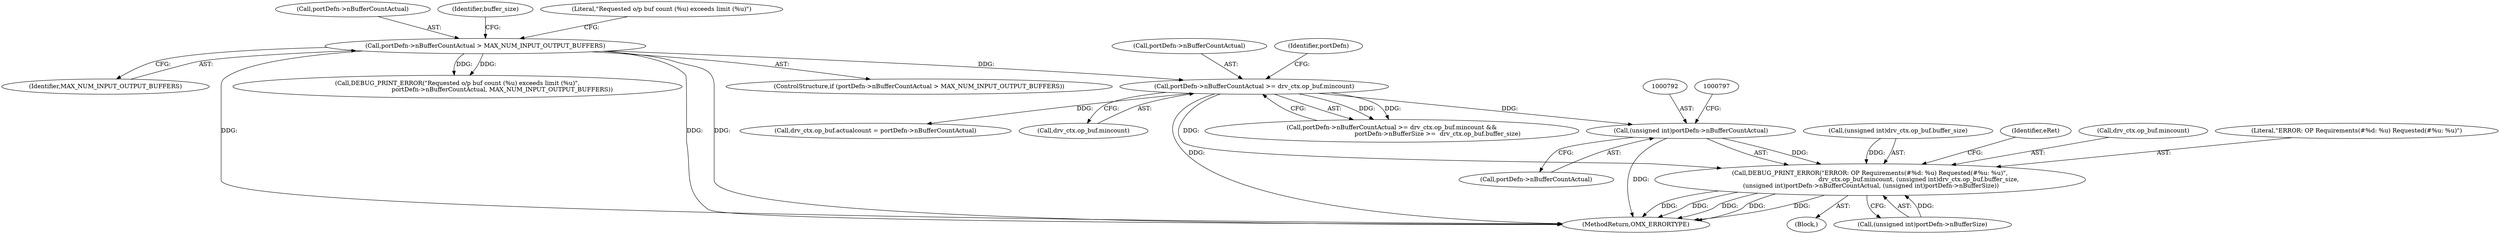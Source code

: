 digraph "0_Android_46e305be6e670a5a0041b0b4861122a0f1aabefa_2@pointer" {
"1000791" [label="(Call,(unsigned int)portDefn->nBufferCountActual)"];
"1000695" [label="(Call,portDefn->nBufferCountActual >= drv_ctx.op_buf.mincount)"];
"1000652" [label="(Call,portDefn->nBufferCountActual > MAX_NUM_INPUT_OUTPUT_BUFFERS)"];
"1000777" [label="(Call,DEBUG_PRINT_ERROR(\"ERROR: OP Requirements(#%d: %u) Requested(#%u: %u)\",\n                                                   drv_ctx.op_buf.mincount, (unsigned int)drv_ctx.op_buf.buffer_size,\n (unsigned int)portDefn->nBufferCountActual, (unsigned int)portDefn->nBufferSize))"];
"1000694" [label="(Call,portDefn->nBufferCountActual >= drv_ctx.op_buf.mincount &&\n                                                portDefn->nBufferSize >=  drv_ctx.op_buf.buffer_size)"];
"1000653" [label="(Call,portDefn->nBufferCountActual)"];
"1000696" [label="(Call,portDefn->nBufferCountActual)"];
"1000784" [label="(Call,(unsigned int)drv_ctx.op_buf.buffer_size)"];
"1000671" [label="(Identifier,buffer_size)"];
"1000777" [label="(Call,DEBUG_PRINT_ERROR(\"ERROR: OP Requirements(#%d: %u) Requested(#%u: %u)\",\n                                                   drv_ctx.op_buf.mincount, (unsigned int)drv_ctx.op_buf.buffer_size,\n (unsigned int)portDefn->nBufferCountActual, (unsigned int)portDefn->nBufferSize))"];
"1000651" [label="(ControlStructure,if (portDefn->nBufferCountActual > MAX_NUM_INPUT_OUTPUT_BUFFERS))"];
"1000706" [label="(Identifier,portDefn)"];
"1000714" [label="(Call,drv_ctx.op_buf.actualcount = portDefn->nBufferCountActual)"];
"1000796" [label="(Call,(unsigned int)portDefn->nBufferSize)"];
"1000695" [label="(Call,portDefn->nBufferCountActual >= drv_ctx.op_buf.mincount)"];
"1000776" [label="(Block,)"];
"1000699" [label="(Call,drv_ctx.op_buf.mincount)"];
"1000659" [label="(Literal,\"Requested o/p buf count (%u) exceeds limit (%u)\")"];
"1000658" [label="(Call,DEBUG_PRINT_ERROR(\"Requested o/p buf count (%u) exceeds limit (%u)\",\n                                               portDefn->nBufferCountActual, MAX_NUM_INPUT_OUTPUT_BUFFERS))"];
"1000791" [label="(Call,(unsigned int)portDefn->nBufferCountActual)"];
"1000793" [label="(Call,portDefn->nBufferCountActual)"];
"1000802" [label="(Identifier,eRet)"];
"1000656" [label="(Identifier,MAX_NUM_INPUT_OUTPUT_BUFFERS)"];
"1000779" [label="(Call,drv_ctx.op_buf.mincount)"];
"1003158" [label="(MethodReturn,OMX_ERRORTYPE)"];
"1000652" [label="(Call,portDefn->nBufferCountActual > MAX_NUM_INPUT_OUTPUT_BUFFERS)"];
"1000778" [label="(Literal,\"ERROR: OP Requirements(#%d: %u) Requested(#%u: %u)\")"];
"1000791" -> "1000777"  [label="AST: "];
"1000791" -> "1000793"  [label="CFG: "];
"1000792" -> "1000791"  [label="AST: "];
"1000793" -> "1000791"  [label="AST: "];
"1000797" -> "1000791"  [label="CFG: "];
"1000791" -> "1003158"  [label="DDG: "];
"1000791" -> "1000777"  [label="DDG: "];
"1000695" -> "1000791"  [label="DDG: "];
"1000695" -> "1000694"  [label="AST: "];
"1000695" -> "1000699"  [label="CFG: "];
"1000696" -> "1000695"  [label="AST: "];
"1000699" -> "1000695"  [label="AST: "];
"1000706" -> "1000695"  [label="CFG: "];
"1000694" -> "1000695"  [label="CFG: "];
"1000695" -> "1003158"  [label="DDG: "];
"1000695" -> "1000694"  [label="DDG: "];
"1000695" -> "1000694"  [label="DDG: "];
"1000652" -> "1000695"  [label="DDG: "];
"1000695" -> "1000714"  [label="DDG: "];
"1000695" -> "1000777"  [label="DDG: "];
"1000652" -> "1000651"  [label="AST: "];
"1000652" -> "1000656"  [label="CFG: "];
"1000653" -> "1000652"  [label="AST: "];
"1000656" -> "1000652"  [label="AST: "];
"1000659" -> "1000652"  [label="CFG: "];
"1000671" -> "1000652"  [label="CFG: "];
"1000652" -> "1003158"  [label="DDG: "];
"1000652" -> "1003158"  [label="DDG: "];
"1000652" -> "1003158"  [label="DDG: "];
"1000652" -> "1000658"  [label="DDG: "];
"1000652" -> "1000658"  [label="DDG: "];
"1000777" -> "1000776"  [label="AST: "];
"1000777" -> "1000796"  [label="CFG: "];
"1000778" -> "1000777"  [label="AST: "];
"1000779" -> "1000777"  [label="AST: "];
"1000784" -> "1000777"  [label="AST: "];
"1000796" -> "1000777"  [label="AST: "];
"1000802" -> "1000777"  [label="CFG: "];
"1000777" -> "1003158"  [label="DDG: "];
"1000777" -> "1003158"  [label="DDG: "];
"1000777" -> "1003158"  [label="DDG: "];
"1000777" -> "1003158"  [label="DDG: "];
"1000777" -> "1003158"  [label="DDG: "];
"1000784" -> "1000777"  [label="DDG: "];
"1000796" -> "1000777"  [label="DDG: "];
}
